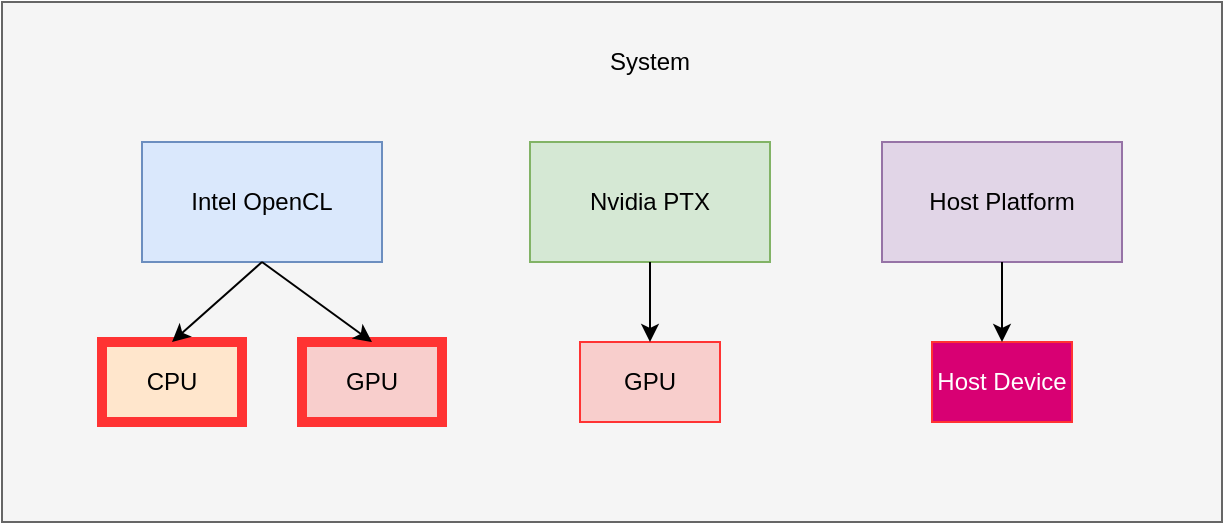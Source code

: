 <mxfile version="14.5.1" type="device"><diagram id="RLlRiRWXuMZev2u27ZnM" name="Page-1"><mxGraphModel dx="1024" dy="592" grid="1" gridSize="10" guides="1" tooltips="1" connect="1" arrows="1" fold="1" page="1" pageScale="1" pageWidth="827" pageHeight="1169" math="0" shadow="0"><root><mxCell id="0"/><mxCell id="1" parent="0"/><mxCell id="0TF5vZFjbv5czreo8UYE-2" value="" style="rounded=0;whiteSpace=wrap;html=1;fillColor=#f5f5f5;strokeColor=#666666;fontColor=#333333;" parent="1" vertex="1"><mxGeometry x="90" y="80" width="610" height="260" as="geometry"/></mxCell><mxCell id="0TF5vZFjbv5czreo8UYE-3" value="Intel OpenCL" style="rounded=0;whiteSpace=wrap;html=1;fillColor=#dae8fc;strokeColor=#6c8ebf;strokeWidth=1;" parent="1" vertex="1"><mxGeometry x="160" y="150" width="120" height="60" as="geometry"/></mxCell><mxCell id="0TF5vZFjbv5czreo8UYE-5" value="Nvidia PTX" style="rounded=0;whiteSpace=wrap;html=1;fillColor=#d5e8d4;strokeColor=#82b366;strokeWidth=1;" parent="1" vertex="1"><mxGeometry x="354" y="150" width="120" height="60" as="geometry"/></mxCell><mxCell id="0TF5vZFjbv5czreo8UYE-6" value="CPU" style="rounded=0;whiteSpace=wrap;html=1;fillColor=#ffe6cc;strokeWidth=5;strokeColor=#FF3333;" parent="1" vertex="1"><mxGeometry x="140" y="250" width="70" height="40" as="geometry"/></mxCell><mxCell id="0TF5vZFjbv5czreo8UYE-7" value="GPU" style="rounded=0;whiteSpace=wrap;html=1;fillColor=#f8cecc;strokeWidth=5;strokeColor=#FF3333;" parent="1" vertex="1"><mxGeometry x="240" y="250" width="70" height="40" as="geometry"/></mxCell><mxCell id="0TF5vZFjbv5czreo8UYE-8" value="GPU" style="rounded=0;whiteSpace=wrap;html=1;fillColor=#f8cecc;strokeWidth=1;strokeColor=#FF3333;" parent="1" vertex="1"><mxGeometry x="379" y="250" width="70" height="40" as="geometry"/></mxCell><mxCell id="0TF5vZFjbv5czreo8UYE-11" value="" style="endArrow=classic;html=1;" parent="1" source="0TF5vZFjbv5czreo8UYE-5" target="0TF5vZFjbv5czreo8UYE-8" edge="1"><mxGeometry width="50" height="50" relative="1" as="geometry"><mxPoint x="394" y="390" as="sourcePoint"/><mxPoint x="444" y="340" as="targetPoint"/></mxGeometry></mxCell><mxCell id="0TF5vZFjbv5czreo8UYE-12" value="" style="endArrow=classic;html=1;exitX=0.5;exitY=1;exitDx=0;exitDy=0;entryX=0.5;entryY=0;entryDx=0;entryDy=0;" parent="1" source="0TF5vZFjbv5czreo8UYE-3" target="0TF5vZFjbv5czreo8UYE-7" edge="1"><mxGeometry width="50" height="50" relative="1" as="geometry"><mxPoint x="450" y="390" as="sourcePoint"/><mxPoint x="500" y="340" as="targetPoint"/></mxGeometry></mxCell><mxCell id="0TF5vZFjbv5czreo8UYE-13" value="" style="endArrow=classic;html=1;entryX=0.5;entryY=0;entryDx=0;entryDy=0;exitX=0.5;exitY=1;exitDx=0;exitDy=0;" parent="1" source="0TF5vZFjbv5czreo8UYE-3" target="0TF5vZFjbv5czreo8UYE-6" edge="1"><mxGeometry width="50" height="50" relative="1" as="geometry"><mxPoint x="230" y="220" as="sourcePoint"/><mxPoint x="266.667" y="260" as="targetPoint"/></mxGeometry></mxCell><mxCell id="0TF5vZFjbv5czreo8UYE-14" value="System" style="text;html=1;strokeColor=none;fillColor=none;align=center;verticalAlign=middle;whiteSpace=wrap;rounded=0;" parent="1" vertex="1"><mxGeometry x="394" y="100" width="40" height="20" as="geometry"/></mxCell><mxCell id="0TF5vZFjbv5czreo8UYE-24" value="Host Platform" style="rounded=0;whiteSpace=wrap;html=1;fillColor=#e1d5e7;strokeColor=#9673a6;strokeWidth=1;" parent="1" vertex="1"><mxGeometry x="530" y="150" width="120" height="60" as="geometry"/></mxCell><mxCell id="0TF5vZFjbv5czreo8UYE-25" value="Host Device" style="rounded=0;whiteSpace=wrap;html=1;fillColor=#d80073;fontColor=#ffffff;strokeWidth=1;strokeColor=#FF3333;" parent="1" vertex="1"><mxGeometry x="555" y="250" width="70" height="40" as="geometry"/></mxCell><mxCell id="0TF5vZFjbv5czreo8UYE-26" value="" style="endArrow=classic;html=1;" parent="1" source="0TF5vZFjbv5czreo8UYE-24" target="0TF5vZFjbv5czreo8UYE-25" edge="1"><mxGeometry width="50" height="50" relative="1" as="geometry"><mxPoint x="570" y="390" as="sourcePoint"/><mxPoint x="620" y="340" as="targetPoint"/></mxGeometry></mxCell></root></mxGraphModel></diagram></mxfile>